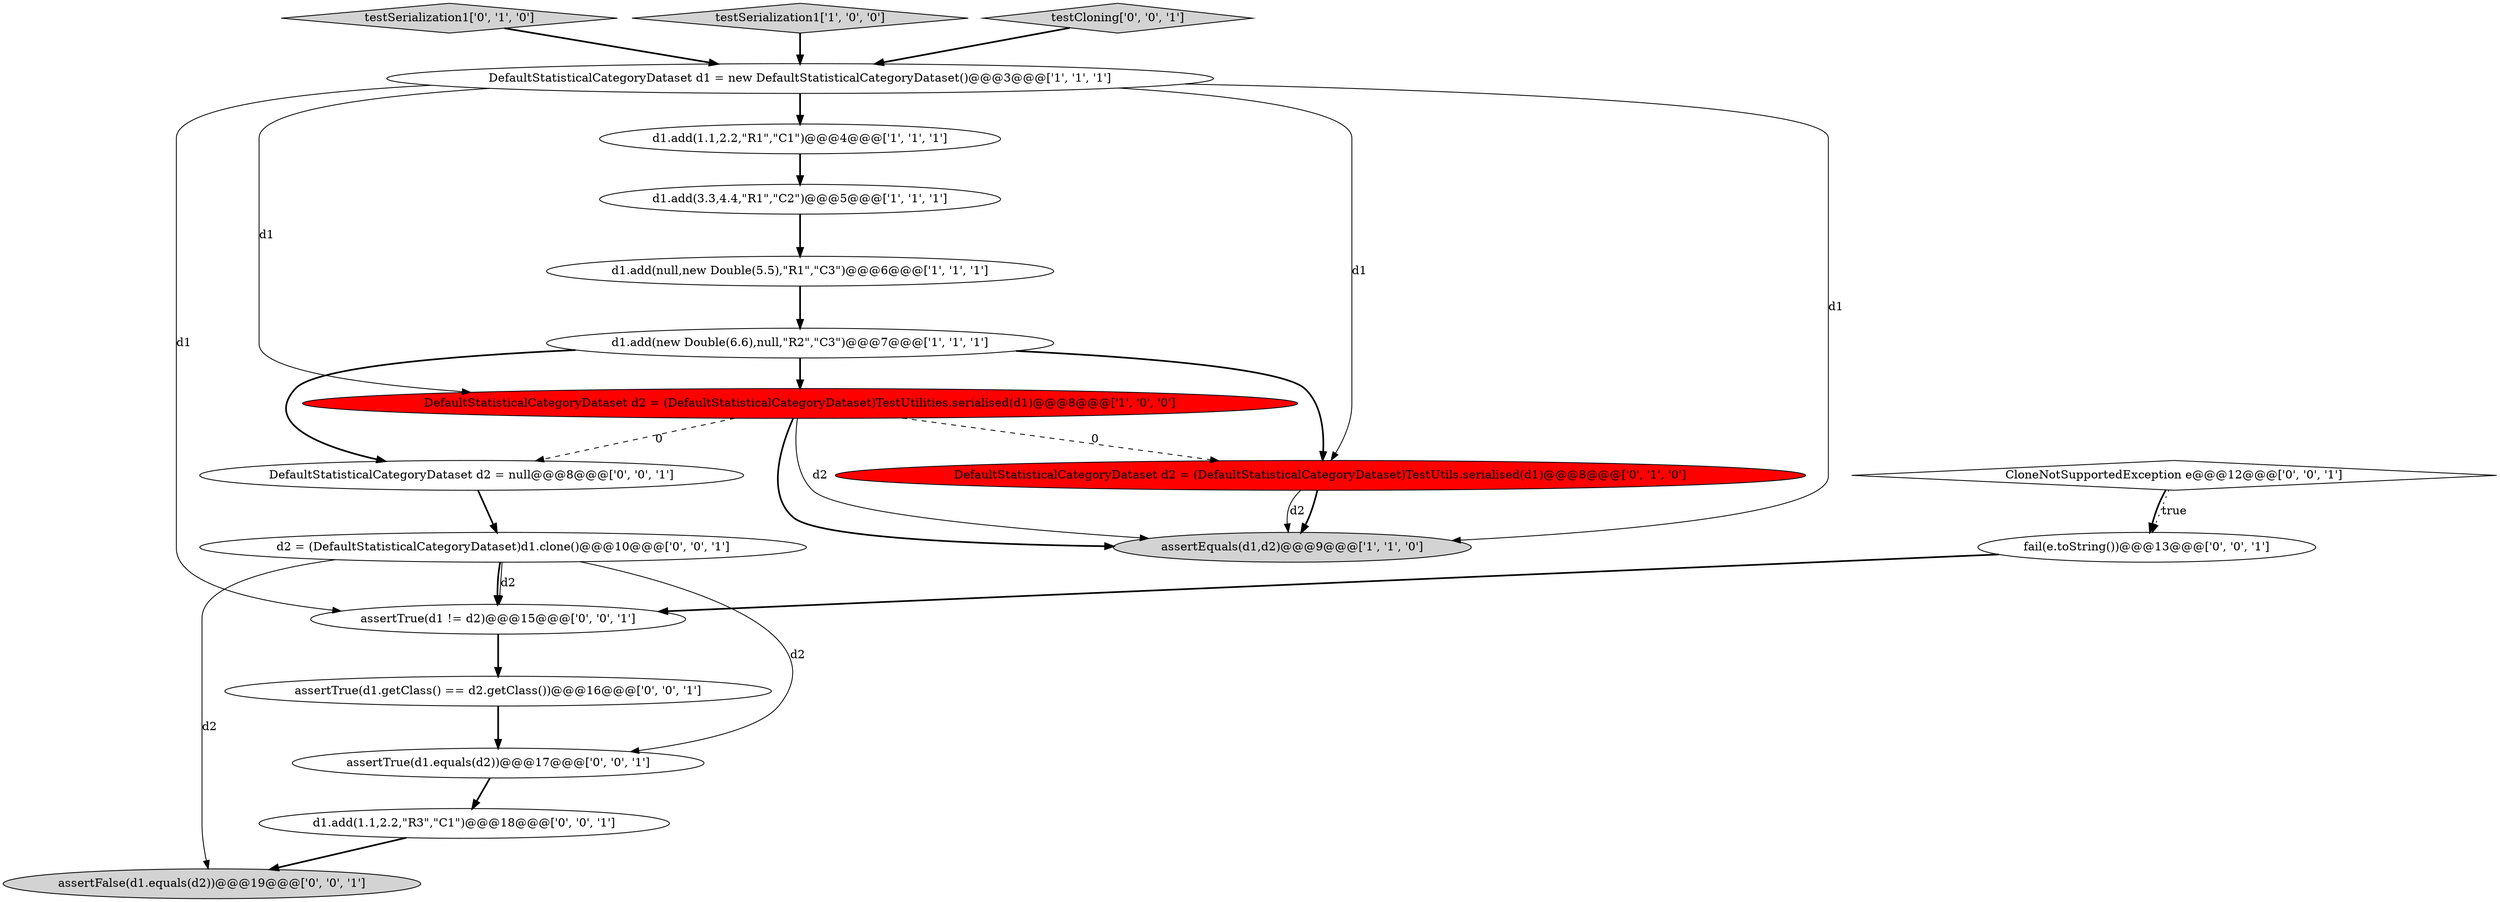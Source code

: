 digraph {
18 [style = filled, label = "assertTrue(d1.getClass() == d2.getClass())@@@16@@@['0', '0', '1']", fillcolor = white, shape = ellipse image = "AAA0AAABBB3BBB"];
15 [style = filled, label = "d1.add(1.1,2.2,\"R3\",\"C1\")@@@18@@@['0', '0', '1']", fillcolor = white, shape = ellipse image = "AAA0AAABBB3BBB"];
10 [style = filled, label = "fail(e.toString())@@@13@@@['0', '0', '1']", fillcolor = white, shape = ellipse image = "AAA0AAABBB3BBB"];
12 [style = filled, label = "CloneNotSupportedException e@@@12@@@['0', '0', '1']", fillcolor = white, shape = diamond image = "AAA0AAABBB3BBB"];
9 [style = filled, label = "DefaultStatisticalCategoryDataset d2 = (DefaultStatisticalCategoryDataset)TestUtils.serialised(d1)@@@8@@@['0', '1', '0']", fillcolor = red, shape = ellipse image = "AAA1AAABBB2BBB"];
14 [style = filled, label = "DefaultStatisticalCategoryDataset d2 = null@@@8@@@['0', '0', '1']", fillcolor = white, shape = ellipse image = "AAA0AAABBB3BBB"];
19 [style = filled, label = "assertFalse(d1.equals(d2))@@@19@@@['0', '0', '1']", fillcolor = lightgray, shape = ellipse image = "AAA0AAABBB3BBB"];
1 [style = filled, label = "d1.add(3.3,4.4,\"R1\",\"C2\")@@@5@@@['1', '1', '1']", fillcolor = white, shape = ellipse image = "AAA0AAABBB1BBB"];
3 [style = filled, label = "d1.add(1.1,2.2,\"R1\",\"C1\")@@@4@@@['1', '1', '1']", fillcolor = white, shape = ellipse image = "AAA0AAABBB1BBB"];
4 [style = filled, label = "DefaultStatisticalCategoryDataset d1 = new DefaultStatisticalCategoryDataset()@@@3@@@['1', '1', '1']", fillcolor = white, shape = ellipse image = "AAA0AAABBB1BBB"];
7 [style = filled, label = "d1.add(null,new Double(5.5),\"R1\",\"C3\")@@@6@@@['1', '1', '1']", fillcolor = white, shape = ellipse image = "AAA0AAABBB1BBB"];
8 [style = filled, label = "testSerialization1['0', '1', '0']", fillcolor = lightgray, shape = diamond image = "AAA0AAABBB2BBB"];
6 [style = filled, label = "d1.add(new Double(6.6),null,\"R2\",\"C3\")@@@7@@@['1', '1', '1']", fillcolor = white, shape = ellipse image = "AAA0AAABBB1BBB"];
17 [style = filled, label = "assertTrue(d1 != d2)@@@15@@@['0', '0', '1']", fillcolor = white, shape = ellipse image = "AAA0AAABBB3BBB"];
2 [style = filled, label = "DefaultStatisticalCategoryDataset d2 = (DefaultStatisticalCategoryDataset)TestUtilities.serialised(d1)@@@8@@@['1', '0', '0']", fillcolor = red, shape = ellipse image = "AAA1AAABBB1BBB"];
5 [style = filled, label = "testSerialization1['1', '0', '0']", fillcolor = lightgray, shape = diamond image = "AAA0AAABBB1BBB"];
0 [style = filled, label = "assertEquals(d1,d2)@@@9@@@['1', '1', '0']", fillcolor = lightgray, shape = ellipse image = "AAA0AAABBB1BBB"];
11 [style = filled, label = "testCloning['0', '0', '1']", fillcolor = lightgray, shape = diamond image = "AAA0AAABBB3BBB"];
13 [style = filled, label = "d2 = (DefaultStatisticalCategoryDataset)d1.clone()@@@10@@@['0', '0', '1']", fillcolor = white, shape = ellipse image = "AAA0AAABBB3BBB"];
16 [style = filled, label = "assertTrue(d1.equals(d2))@@@17@@@['0', '0', '1']", fillcolor = white, shape = ellipse image = "AAA0AAABBB3BBB"];
16->15 [style = bold, label=""];
4->3 [style = bold, label=""];
9->0 [style = bold, label=""];
3->1 [style = bold, label=""];
11->4 [style = bold, label=""];
4->0 [style = solid, label="d1"];
10->17 [style = bold, label=""];
4->9 [style = solid, label="d1"];
15->19 [style = bold, label=""];
1->7 [style = bold, label=""];
6->2 [style = bold, label=""];
6->14 [style = bold, label=""];
13->17 [style = bold, label=""];
4->17 [style = solid, label="d1"];
2->0 [style = bold, label=""];
12->10 [style = bold, label=""];
2->14 [style = dashed, label="0"];
12->10 [style = dotted, label="true"];
2->9 [style = dashed, label="0"];
13->19 [style = solid, label="d2"];
5->4 [style = bold, label=""];
7->6 [style = bold, label=""];
4->2 [style = solid, label="d1"];
13->16 [style = solid, label="d2"];
2->0 [style = solid, label="d2"];
8->4 [style = bold, label=""];
14->13 [style = bold, label=""];
6->9 [style = bold, label=""];
17->18 [style = bold, label=""];
9->0 [style = solid, label="d2"];
13->17 [style = solid, label="d2"];
18->16 [style = bold, label=""];
}
